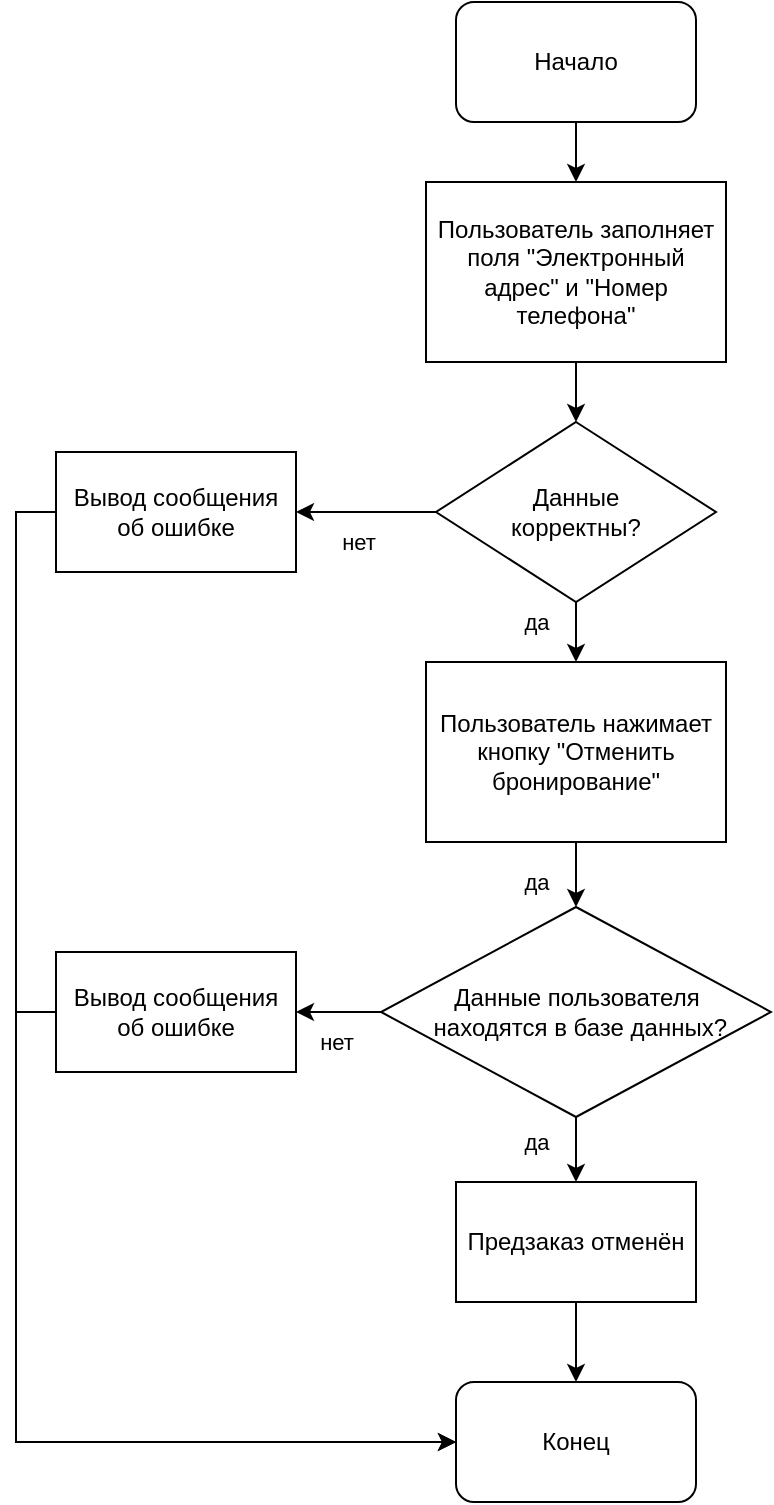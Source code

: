 <mxfile version="20.4.1" type="github">
  <diagram id="gYcPOvEcE3WvDf1aNGCh" name="Страница 1">
    <mxGraphModel dx="1673" dy="887" grid="1" gridSize="10" guides="1" tooltips="1" connect="1" arrows="1" fold="1" page="1" pageScale="1" pageWidth="827" pageHeight="1169" math="0" shadow="0">
      <root>
        <mxCell id="0" />
        <mxCell id="1" parent="0" />
        <mxCell id="altQwkNOwxbtIRewWvV6-11" value="" style="edgeStyle=orthogonalEdgeStyle;rounded=0;orthogonalLoop=1;jettySize=auto;html=1;" edge="1" parent="1" source="altQwkNOwxbtIRewWvV6-1" target="altQwkNOwxbtIRewWvV6-3">
          <mxGeometry relative="1" as="geometry" />
        </mxCell>
        <mxCell id="altQwkNOwxbtIRewWvV6-1" value="Начало" style="rounded=1;whiteSpace=wrap;html=1;" vertex="1" parent="1">
          <mxGeometry x="340" y="110" width="120" height="60" as="geometry" />
        </mxCell>
        <mxCell id="altQwkNOwxbtIRewWvV6-12" value="" style="edgeStyle=orthogonalEdgeStyle;rounded=0;orthogonalLoop=1;jettySize=auto;html=1;" edge="1" parent="1" source="altQwkNOwxbtIRewWvV6-3" target="altQwkNOwxbtIRewWvV6-4">
          <mxGeometry relative="1" as="geometry" />
        </mxCell>
        <mxCell id="altQwkNOwxbtIRewWvV6-3" value="Пользователь заполняет поля &quot;Электронный адрес&quot; и &quot;Номер телефона&quot;" style="rounded=0;whiteSpace=wrap;html=1;" vertex="1" parent="1">
          <mxGeometry x="325" y="200" width="150" height="90" as="geometry" />
        </mxCell>
        <mxCell id="altQwkNOwxbtIRewWvV6-13" value="" style="edgeStyle=orthogonalEdgeStyle;rounded=0;orthogonalLoop=1;jettySize=auto;html=1;" edge="1" parent="1" source="altQwkNOwxbtIRewWvV6-4" target="altQwkNOwxbtIRewWvV6-8">
          <mxGeometry relative="1" as="geometry" />
        </mxCell>
        <mxCell id="altQwkNOwxbtIRewWvV6-24" value="да&lt;br&gt;" style="edgeLabel;html=1;align=center;verticalAlign=middle;resizable=0;points=[];" vertex="1" connectable="0" parent="altQwkNOwxbtIRewWvV6-13">
          <mxGeometry x="0.744" y="2" relative="1" as="geometry">
            <mxPoint x="-22" y="-14" as="offset" />
          </mxGeometry>
        </mxCell>
        <mxCell id="altQwkNOwxbtIRewWvV6-20" value="" style="edgeStyle=orthogonalEdgeStyle;rounded=0;orthogonalLoop=1;jettySize=auto;html=1;" edge="1" parent="1" source="altQwkNOwxbtIRewWvV6-4" target="altQwkNOwxbtIRewWvV6-7">
          <mxGeometry relative="1" as="geometry" />
        </mxCell>
        <mxCell id="altQwkNOwxbtIRewWvV6-28" value="нет" style="edgeLabel;html=1;align=center;verticalAlign=middle;resizable=0;points=[];" vertex="1" connectable="0" parent="altQwkNOwxbtIRewWvV6-20">
          <mxGeometry x="0.818" relative="1" as="geometry">
            <mxPoint x="24" y="15" as="offset" />
          </mxGeometry>
        </mxCell>
        <mxCell id="altQwkNOwxbtIRewWvV6-4" value="Данные&lt;br&gt;корректны?" style="rhombus;whiteSpace=wrap;html=1;" vertex="1" parent="1">
          <mxGeometry x="330" y="320" width="140" height="90" as="geometry" />
        </mxCell>
        <mxCell id="altQwkNOwxbtIRewWvV6-15" value="" style="edgeStyle=orthogonalEdgeStyle;rounded=0;orthogonalLoop=1;jettySize=auto;html=1;" edge="1" parent="1" source="altQwkNOwxbtIRewWvV6-6" target="altQwkNOwxbtIRewWvV6-9">
          <mxGeometry relative="1" as="geometry" />
        </mxCell>
        <mxCell id="altQwkNOwxbtIRewWvV6-26" value="да" style="edgeLabel;html=1;align=center;verticalAlign=middle;resizable=0;points=[];" vertex="1" connectable="0" parent="altQwkNOwxbtIRewWvV6-15">
          <mxGeometry x="0.703" relative="1" as="geometry">
            <mxPoint x="-20" y="-13" as="offset" />
          </mxGeometry>
        </mxCell>
        <mxCell id="altQwkNOwxbtIRewWvV6-19" value="" style="edgeStyle=orthogonalEdgeStyle;rounded=0;orthogonalLoop=1;jettySize=auto;html=1;" edge="1" parent="1" source="altQwkNOwxbtIRewWvV6-6" target="altQwkNOwxbtIRewWvV6-10">
          <mxGeometry relative="1" as="geometry" />
        </mxCell>
        <mxCell id="altQwkNOwxbtIRewWvV6-27" value="нет" style="edgeLabel;html=1;align=center;verticalAlign=middle;resizable=0;points=[];" vertex="1" connectable="0" parent="altQwkNOwxbtIRewWvV6-19">
          <mxGeometry x="0.712" y="-1" relative="1" as="geometry">
            <mxPoint x="14" y="16" as="offset" />
          </mxGeometry>
        </mxCell>
        <mxCell id="altQwkNOwxbtIRewWvV6-6" value="Данные пользователя&lt;br&gt;&amp;nbsp;находятся в базе данных?" style="rhombus;whiteSpace=wrap;html=1;" vertex="1" parent="1">
          <mxGeometry x="302.5" y="562.5" width="195" height="105" as="geometry" />
        </mxCell>
        <mxCell id="altQwkNOwxbtIRewWvV6-23" style="edgeStyle=orthogonalEdgeStyle;rounded=0;orthogonalLoop=1;jettySize=auto;html=1;exitX=0;exitY=0.5;exitDx=0;exitDy=0;entryX=0;entryY=0.5;entryDx=0;entryDy=0;" edge="1" parent="1" source="altQwkNOwxbtIRewWvV6-7" target="altQwkNOwxbtIRewWvV6-17">
          <mxGeometry relative="1" as="geometry" />
        </mxCell>
        <mxCell id="altQwkNOwxbtIRewWvV6-7" value="Вывод сообщения об ошибке" style="rounded=0;whiteSpace=wrap;html=1;" vertex="1" parent="1">
          <mxGeometry x="140" y="335" width="120" height="60" as="geometry" />
        </mxCell>
        <mxCell id="altQwkNOwxbtIRewWvV6-14" value="" style="edgeStyle=orthogonalEdgeStyle;rounded=0;orthogonalLoop=1;jettySize=auto;html=1;" edge="1" parent="1" source="altQwkNOwxbtIRewWvV6-8" target="altQwkNOwxbtIRewWvV6-6">
          <mxGeometry relative="1" as="geometry" />
        </mxCell>
        <mxCell id="altQwkNOwxbtIRewWvV6-25" value="да" style="edgeLabel;html=1;align=center;verticalAlign=middle;resizable=0;points=[];" vertex="1" connectable="0" parent="altQwkNOwxbtIRewWvV6-14">
          <mxGeometry x="0.749" y="1" relative="1" as="geometry">
            <mxPoint x="-21" y="-7" as="offset" />
          </mxGeometry>
        </mxCell>
        <mxCell id="altQwkNOwxbtIRewWvV6-8" value="Пользователь нажимает кнопку &quot;Отменить бронирование&quot;" style="rounded=0;whiteSpace=wrap;html=1;" vertex="1" parent="1">
          <mxGeometry x="325" y="440" width="150" height="90" as="geometry" />
        </mxCell>
        <mxCell id="altQwkNOwxbtIRewWvV6-18" value="" style="edgeStyle=orthogonalEdgeStyle;rounded=0;orthogonalLoop=1;jettySize=auto;html=1;" edge="1" parent="1" source="altQwkNOwxbtIRewWvV6-9" target="altQwkNOwxbtIRewWvV6-17">
          <mxGeometry relative="1" as="geometry" />
        </mxCell>
        <mxCell id="altQwkNOwxbtIRewWvV6-9" value="Предзаказ отменён" style="rounded=0;whiteSpace=wrap;html=1;" vertex="1" parent="1">
          <mxGeometry x="340" y="700" width="120" height="60" as="geometry" />
        </mxCell>
        <mxCell id="altQwkNOwxbtIRewWvV6-22" style="edgeStyle=orthogonalEdgeStyle;rounded=0;orthogonalLoop=1;jettySize=auto;html=1;exitX=0;exitY=0.5;exitDx=0;exitDy=0;entryX=0;entryY=0.5;entryDx=0;entryDy=0;" edge="1" parent="1" source="altQwkNOwxbtIRewWvV6-10" target="altQwkNOwxbtIRewWvV6-17">
          <mxGeometry relative="1" as="geometry" />
        </mxCell>
        <mxCell id="altQwkNOwxbtIRewWvV6-10" value="Вывод сообщения об ошибке" style="rounded=0;whiteSpace=wrap;html=1;" vertex="1" parent="1">
          <mxGeometry x="140" y="585" width="120" height="60" as="geometry" />
        </mxCell>
        <mxCell id="altQwkNOwxbtIRewWvV6-17" value="Конец" style="rounded=1;whiteSpace=wrap;html=1;" vertex="1" parent="1">
          <mxGeometry x="340" y="800" width="120" height="60" as="geometry" />
        </mxCell>
      </root>
    </mxGraphModel>
  </diagram>
</mxfile>
